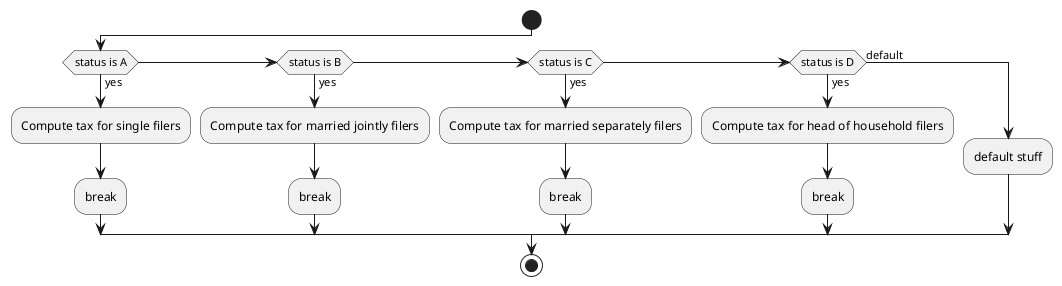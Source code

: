 @startuml switch statement
start
if (status is A) then (yes)
  :Compute tax for single filers;
  :break;
elseif (status is B) then (yes)
  :Compute tax for married jointly filers;
  :break;
elseif (status is C) then (yes)
  :Compute tax for married separately filers;
  :break;
elseif (status is D) then (yes)
  :Compute tax for head of household filers;
  :break;
else (default)
  :default stuff;
endif
stop
@enduml